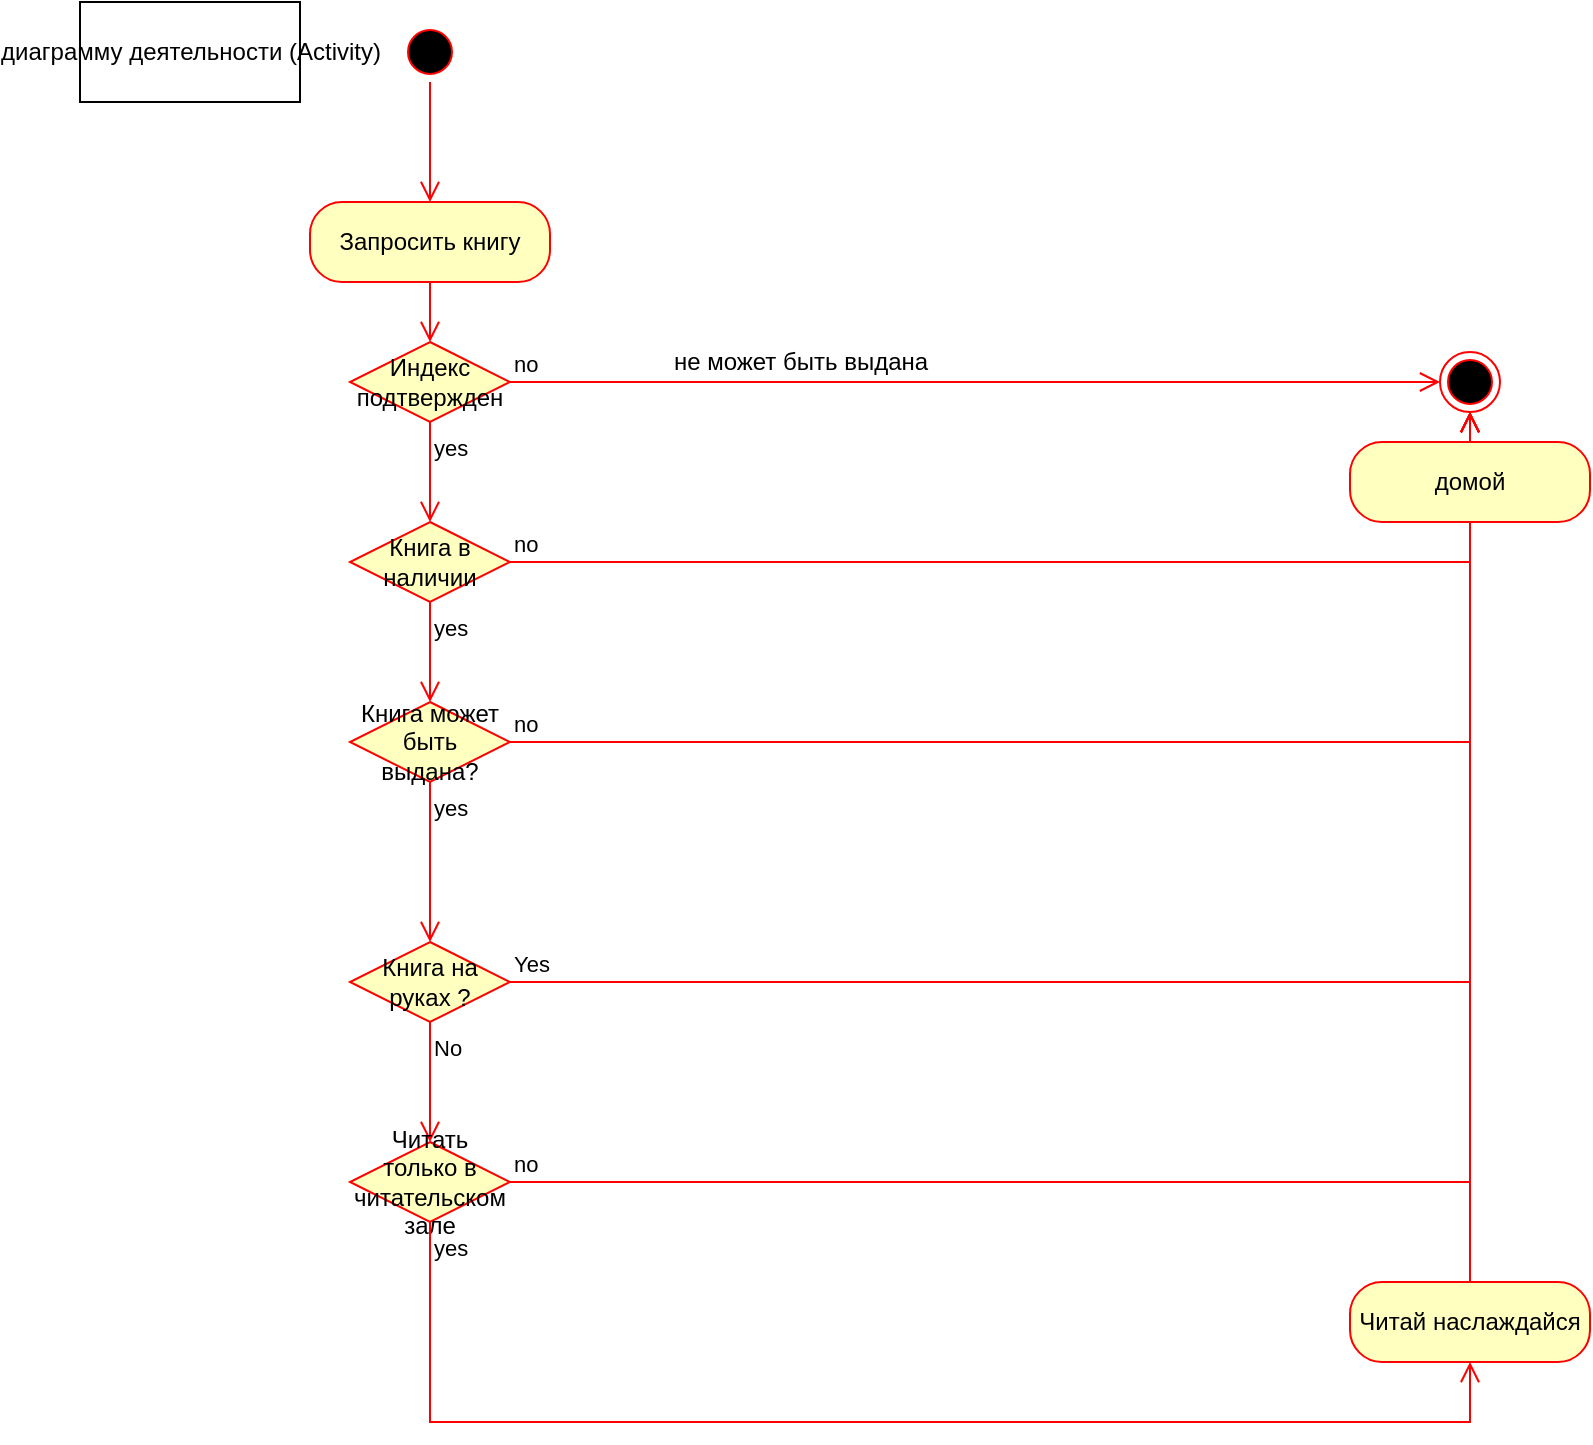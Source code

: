 <mxfile version="20.4.0" type="device"><diagram id="z4XLLkCVhVQ4jdcprBiv" name="Страница 1"><mxGraphModel dx="1102" dy="574" grid="1" gridSize="10" guides="1" tooltips="1" connect="1" arrows="1" fold="1" page="1" pageScale="1" pageWidth="827" pageHeight="1169" math="0" shadow="0"><root><mxCell id="0"/><mxCell id="1" parent="0"/><mxCell id="RpaYIXJF-BmBBrrRFlaL-1" value="диаграмму деятельности (Activity)" style="html=1;" vertex="1" parent="1"><mxGeometry x="40" width="110" height="50" as="geometry"/></mxCell><mxCell id="RpaYIXJF-BmBBrrRFlaL-2" value="" style="ellipse;html=1;shape=startState;fillColor=#000000;strokeColor=#ff0000;" vertex="1" parent="1"><mxGeometry x="200" y="10" width="30" height="30" as="geometry"/></mxCell><mxCell id="RpaYIXJF-BmBBrrRFlaL-3" value="" style="edgeStyle=orthogonalEdgeStyle;html=1;verticalAlign=bottom;endArrow=open;endSize=8;strokeColor=#ff0000;rounded=0;entryX=0.5;entryY=0;entryDx=0;entryDy=0;" edge="1" source="RpaYIXJF-BmBBrrRFlaL-2" parent="1" target="RpaYIXJF-BmBBrrRFlaL-4"><mxGeometry relative="1" as="geometry"><mxPoint x="215" y="100" as="targetPoint"/></mxGeometry></mxCell><mxCell id="RpaYIXJF-BmBBrrRFlaL-4" value="Запросить книгу" style="rounded=1;whiteSpace=wrap;html=1;arcSize=40;fontColor=#000000;fillColor=#ffffc0;strokeColor=#ff0000;" vertex="1" parent="1"><mxGeometry x="155" y="100" width="120" height="40" as="geometry"/></mxCell><mxCell id="RpaYIXJF-BmBBrrRFlaL-5" value="" style="edgeStyle=orthogonalEdgeStyle;html=1;verticalAlign=bottom;endArrow=open;endSize=8;strokeColor=#ff0000;rounded=0;entryX=0.5;entryY=0;entryDx=0;entryDy=0;" edge="1" source="RpaYIXJF-BmBBrrRFlaL-4" parent="1" target="RpaYIXJF-BmBBrrRFlaL-7"><mxGeometry relative="1" as="geometry"><mxPoint x="215" y="200" as="targetPoint"/></mxGeometry></mxCell><mxCell id="RpaYIXJF-BmBBrrRFlaL-6" value="" style="ellipse;html=1;shape=endState;fillColor=#000000;strokeColor=#ff0000;" vertex="1" parent="1"><mxGeometry x="720" y="175" width="30" height="30" as="geometry"/></mxCell><mxCell id="RpaYIXJF-BmBBrrRFlaL-7" value="Индекс подтвержден" style="rhombus;whiteSpace=wrap;html=1;fillColor=#ffffc0;strokeColor=#ff0000;" vertex="1" parent="1"><mxGeometry x="175" y="170" width="80" height="40" as="geometry"/></mxCell><mxCell id="RpaYIXJF-BmBBrrRFlaL-8" value="no" style="edgeStyle=orthogonalEdgeStyle;html=1;align=left;verticalAlign=bottom;endArrow=open;endSize=8;strokeColor=#ff0000;rounded=0;entryX=0;entryY=0.5;entryDx=0;entryDy=0;" edge="1" source="RpaYIXJF-BmBBrrRFlaL-7" parent="1" target="RpaYIXJF-BmBBrrRFlaL-6"><mxGeometry x="-1" relative="1" as="geometry"><mxPoint x="350" y="230" as="targetPoint"/></mxGeometry></mxCell><mxCell id="RpaYIXJF-BmBBrrRFlaL-9" value="yes" style="edgeStyle=orthogonalEdgeStyle;html=1;align=left;verticalAlign=top;endArrow=open;endSize=8;strokeColor=#ff0000;rounded=0;entryX=0.5;entryY=0;entryDx=0;entryDy=0;" edge="1" source="RpaYIXJF-BmBBrrRFlaL-7" parent="1" target="RpaYIXJF-BmBBrrRFlaL-10"><mxGeometry x="-1" relative="1" as="geometry"><mxPoint x="210" y="310" as="targetPoint"/></mxGeometry></mxCell><mxCell id="RpaYIXJF-BmBBrrRFlaL-10" value="Книга в наличии" style="rhombus;whiteSpace=wrap;html=1;fillColor=#ffffc0;strokeColor=#ff0000;" vertex="1" parent="1"><mxGeometry x="175" y="260" width="80" height="40" as="geometry"/></mxCell><mxCell id="RpaYIXJF-BmBBrrRFlaL-11" value="no" style="edgeStyle=orthogonalEdgeStyle;html=1;align=left;verticalAlign=bottom;endArrow=open;endSize=8;strokeColor=#ff0000;rounded=0;entryX=0.5;entryY=1;entryDx=0;entryDy=0;" edge="1" source="RpaYIXJF-BmBBrrRFlaL-10" parent="1" target="RpaYIXJF-BmBBrrRFlaL-6"><mxGeometry x="-1" relative="1" as="geometry"><mxPoint x="370" y="280" as="targetPoint"/></mxGeometry></mxCell><mxCell id="RpaYIXJF-BmBBrrRFlaL-12" value="yes" style="edgeStyle=orthogonalEdgeStyle;html=1;align=left;verticalAlign=top;endArrow=open;endSize=8;strokeColor=#ff0000;rounded=0;entryX=0.5;entryY=0;entryDx=0;entryDy=0;" edge="1" source="RpaYIXJF-BmBBrrRFlaL-10" parent="1" target="RpaYIXJF-BmBBrrRFlaL-14"><mxGeometry x="-1" relative="1" as="geometry"><mxPoint x="215" y="360" as="targetPoint"/></mxGeometry></mxCell><mxCell id="RpaYIXJF-BmBBrrRFlaL-14" value="Книга может быть выдана?" style="rhombus;whiteSpace=wrap;html=1;fillColor=#ffffc0;strokeColor=#ff0000;" vertex="1" parent="1"><mxGeometry x="175" y="350" width="80" height="40" as="geometry"/></mxCell><mxCell id="RpaYIXJF-BmBBrrRFlaL-15" value="no" style="edgeStyle=orthogonalEdgeStyle;html=1;align=left;verticalAlign=bottom;endArrow=open;endSize=8;strokeColor=#ff0000;rounded=0;entryX=0.5;entryY=1;entryDx=0;entryDy=0;" edge="1" source="RpaYIXJF-BmBBrrRFlaL-14" parent="1" target="RpaYIXJF-BmBBrrRFlaL-6"><mxGeometry x="-1" relative="1" as="geometry"><mxPoint x="360" y="370" as="targetPoint"/></mxGeometry></mxCell><mxCell id="RpaYIXJF-BmBBrrRFlaL-16" value="yes" style="edgeStyle=orthogonalEdgeStyle;html=1;align=left;verticalAlign=top;endArrow=open;endSize=8;strokeColor=#ff0000;rounded=0;entryX=0.5;entryY=0;entryDx=0;entryDy=0;" edge="1" source="RpaYIXJF-BmBBrrRFlaL-14" parent="1" target="RpaYIXJF-BmBBrrRFlaL-17"><mxGeometry x="-1" relative="1" as="geometry"><mxPoint x="210" y="480" as="targetPoint"/></mxGeometry></mxCell><mxCell id="RpaYIXJF-BmBBrrRFlaL-17" value="Книга на руках ?" style="rhombus;whiteSpace=wrap;html=1;fillColor=#ffffc0;strokeColor=#ff0000;" vertex="1" parent="1"><mxGeometry x="175" y="470" width="80" height="40" as="geometry"/></mxCell><mxCell id="RpaYIXJF-BmBBrrRFlaL-18" value="Yes" style="edgeStyle=orthogonalEdgeStyle;html=1;align=left;verticalAlign=bottom;endArrow=open;endSize=8;strokeColor=#ff0000;rounded=0;entryX=0.5;entryY=1;entryDx=0;entryDy=0;" edge="1" source="RpaYIXJF-BmBBrrRFlaL-17" parent="1" target="RpaYIXJF-BmBBrrRFlaL-6"><mxGeometry x="-1" relative="1" as="geometry"><mxPoint x="540" y="490" as="targetPoint"/></mxGeometry></mxCell><mxCell id="RpaYIXJF-BmBBrrRFlaL-19" value="No" style="edgeStyle=orthogonalEdgeStyle;html=1;align=left;verticalAlign=top;endArrow=open;endSize=8;strokeColor=#ff0000;rounded=0;" edge="1" source="RpaYIXJF-BmBBrrRFlaL-17" parent="1"><mxGeometry x="-1" relative="1" as="geometry"><mxPoint x="215" y="570" as="targetPoint"/></mxGeometry></mxCell><mxCell id="RpaYIXJF-BmBBrrRFlaL-20" value="не может быть выдана" style="text;html=1;align=center;verticalAlign=middle;resizable=0;points=[];autosize=1;strokeColor=none;fillColor=none;" vertex="1" parent="1"><mxGeometry x="325" y="165" width="150" height="30" as="geometry"/></mxCell><mxCell id="RpaYIXJF-BmBBrrRFlaL-22" value="Читать только в читательском зале " style="rhombus;whiteSpace=wrap;html=1;fillColor=#ffffc0;strokeColor=#ff0000;" vertex="1" parent="1"><mxGeometry x="175" y="570" width="80" height="40" as="geometry"/></mxCell><mxCell id="RpaYIXJF-BmBBrrRFlaL-23" value="no" style="edgeStyle=orthogonalEdgeStyle;html=1;align=left;verticalAlign=bottom;endArrow=open;endSize=8;strokeColor=#ff0000;rounded=0;entryX=0.5;entryY=1;entryDx=0;entryDy=0;" edge="1" source="RpaYIXJF-BmBBrrRFlaL-22" parent="1" target="RpaYIXJF-BmBBrrRFlaL-6"><mxGeometry x="-1" relative="1" as="geometry"><mxPoint x="355" y="590" as="targetPoint"/></mxGeometry></mxCell><mxCell id="RpaYIXJF-BmBBrrRFlaL-24" value="yes" style="edgeStyle=orthogonalEdgeStyle;html=1;align=left;verticalAlign=top;endArrow=open;endSize=8;strokeColor=#ff0000;rounded=0;entryX=0.5;entryY=1;entryDx=0;entryDy=0;" edge="1" source="RpaYIXJF-BmBBrrRFlaL-22" parent="1" target="RpaYIXJF-BmBBrrRFlaL-25"><mxGeometry x="-1" relative="1" as="geometry"><mxPoint x="215" y="710" as="targetPoint"/><Array as="points"><mxPoint x="215" y="710"/><mxPoint x="735" y="710"/></Array></mxGeometry></mxCell><mxCell id="RpaYIXJF-BmBBrrRFlaL-25" value="Читай наслаждайся" style="rounded=1;whiteSpace=wrap;html=1;arcSize=40;fontColor=#000000;fillColor=#ffffc0;strokeColor=#ff0000;" vertex="1" parent="1"><mxGeometry x="675" y="640" width="120" height="40" as="geometry"/></mxCell><mxCell id="RpaYIXJF-BmBBrrRFlaL-26" value="" style="edgeStyle=orthogonalEdgeStyle;html=1;verticalAlign=bottom;endArrow=open;endSize=8;strokeColor=#ff0000;rounded=0;entryX=0.5;entryY=1;entryDx=0;entryDy=0;" edge="1" source="RpaYIXJF-BmBBrrRFlaL-25" parent="1" target="RpaYIXJF-BmBBrrRFlaL-6"><mxGeometry relative="1" as="geometry"><mxPoint x="735" y="320" as="targetPoint"/></mxGeometry></mxCell><mxCell id="RpaYIXJF-BmBBrrRFlaL-27" value="домой" style="rounded=1;whiteSpace=wrap;html=1;arcSize=40;fontColor=#000000;fillColor=#ffffc0;strokeColor=#ff0000;" vertex="1" parent="1"><mxGeometry x="675" y="220" width="120" height="40" as="geometry"/></mxCell></root></mxGraphModel></diagram></mxfile>